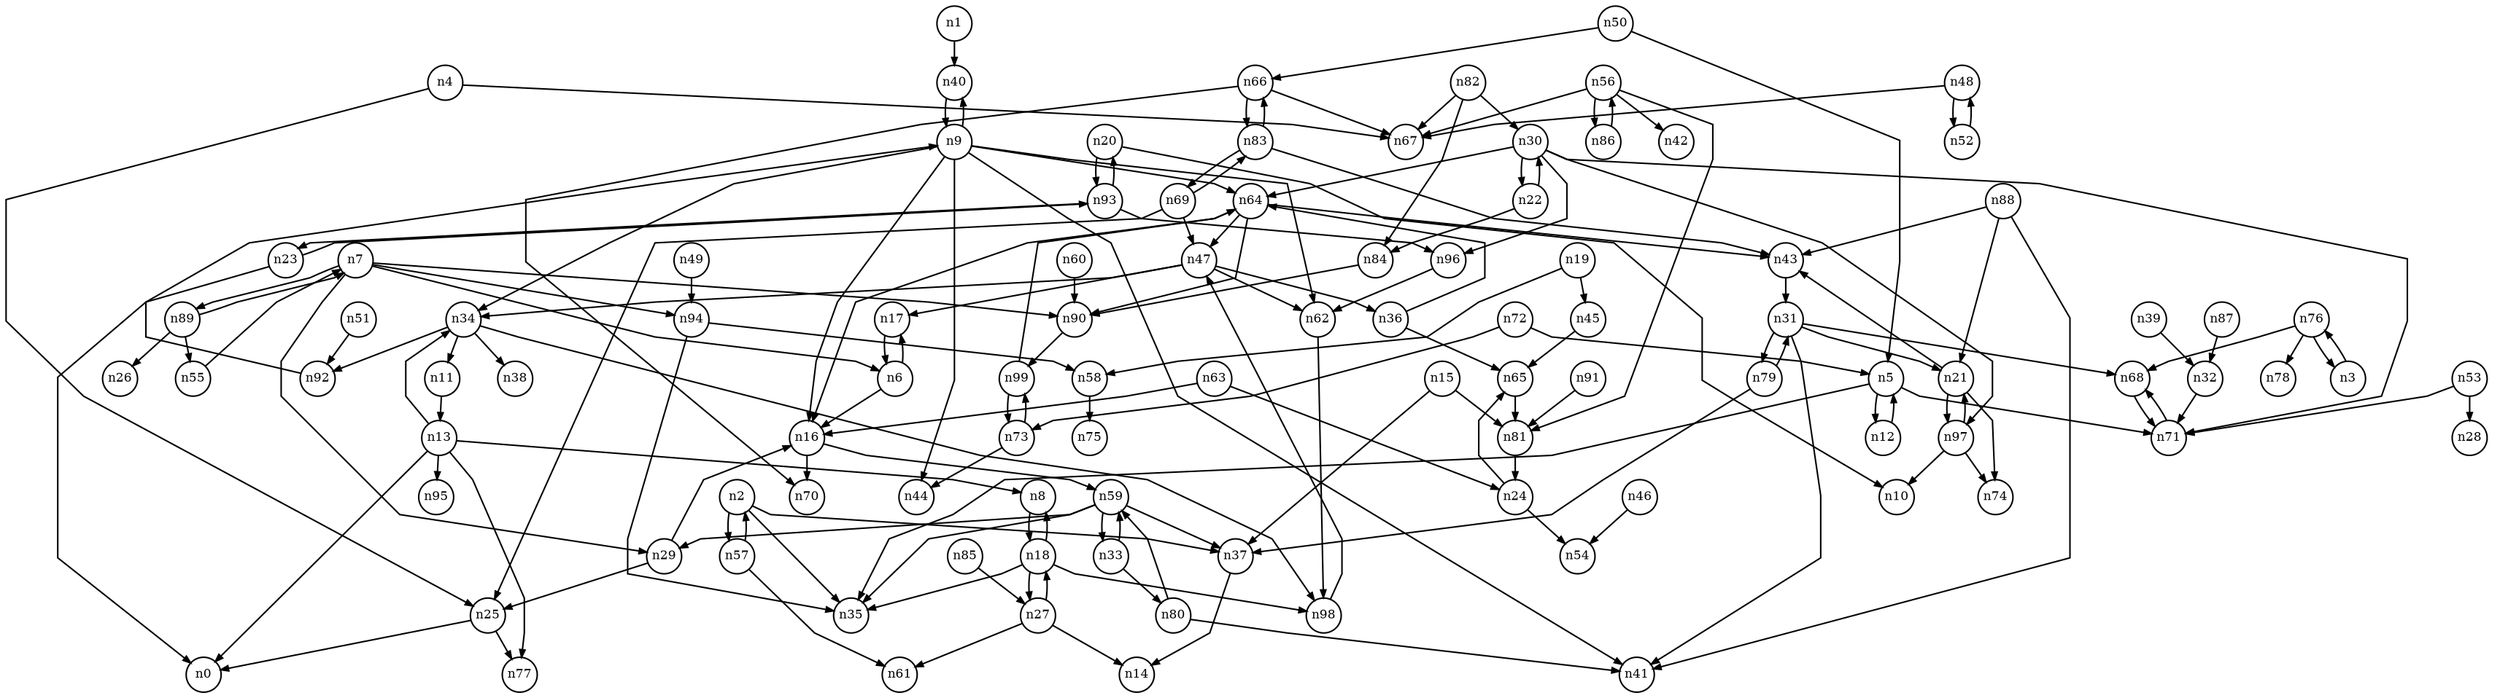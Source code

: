 digraph G{
splines=polyline;
ranksep=0.22;
nodesep=0.22;
nodesize=0.32;
fontsize=8
edge [arrowsize=0.5]
node [fontsize=8 shape=circle width=0.32 fixedsize=shape];

n40 -> n9
n1 -> n40
n2 -> n35
n2 -> n37
n2 -> n57
n37 -> n14
n57 -> n61
n57 -> n2
n76 -> n68
n76 -> n78
n76 -> n3
n3 -> n76
n25 -> n0
n25 -> n77
n4 -> n25
n4 -> n67
n5 -> n35
n5 -> n71
n5 -> n12
n71 -> n68
n16 -> n70
n16 -> n59
n6 -> n16
n6 -> n17
n17 -> n6
n7 -> n6
n7 -> n29
n7 -> n89
n7 -> n90
n7 -> n94
n29 -> n16
n29 -> n25
n89 -> n26
n89 -> n55
n89 -> n7
n90 -> n99
n94 -> n35
n94 -> n58
n9 -> n16
n9 -> n34
n9 -> n41
n9 -> n44
n9 -> n62
n9 -> n64
n9 -> n40
n34 -> n11
n34 -> n38
n34 -> n92
n34 -> n98
n62 -> n98
n64 -> n16
n64 -> n43
n64 -> n90
n64 -> n47
n12 -> n5
n13 -> n0
n13 -> n8
n13 -> n34
n13 -> n77
n13 -> n95
n8 -> n18
n15 -> n37
n15 -> n81
n81 -> n24
n18 -> n8
n18 -> n27
n18 -> n35
n18 -> n98
n27 -> n14
n27 -> n61
n27 -> n18
n98 -> n47
n45 -> n65
n19 -> n45
n19 -> n58
n58 -> n75
n20 -> n10
n20 -> n93
n93 -> n23
n93 -> n96
n93 -> n20
n43 -> n31
n21 -> n43
n21 -> n74
n21 -> n97
n97 -> n10
n97 -> n74
n97 -> n21
n30 -> n64
n30 -> n71
n30 -> n96
n30 -> n97
n30 -> n22
n22 -> n30
n22 -> n84
n84 -> n90
n23 -> n0
n23 -> n93
n24 -> n54
n24 -> n65
n65 -> n81
n96 -> n62
n31 -> n21
n31 -> n41
n31 -> n68
n31 -> n79
n68 -> n71
n79 -> n37
n79 -> n31
n32 -> n71
n80 -> n41
n80 -> n59
n33 -> n80
n33 -> n59
n11 -> n13
n92 -> n9
n36 -> n64
n36 -> n65
n39 -> n32
n46 -> n54
n47 -> n17
n47 -> n34
n47 -> n36
n47 -> n62
n52 -> n48
n48 -> n52
n48 -> n67
n49 -> n94
n50 -> n5
n50 -> n66
n66 -> n67
n66 -> n70
n66 -> n83
n51 -> n92
n53 -> n28
n53 -> n71
n56 -> n42
n56 -> n67
n56 -> n81
n56 -> n86
n86 -> n56
n59 -> n29
n59 -> n33
n59 -> n35
n59 -> n37
n60 -> n90
n63 -> n16
n63 -> n24
n69 -> n25
n69 -> n47
n69 -> n83
n83 -> n43
n83 -> n66
n83 -> n69
n72 -> n5
n72 -> n73
n73 -> n44
n73 -> n99
n99 -> n64
n99 -> n73
n82 -> n30
n82 -> n67
n82 -> n84
n85 -> n27
n87 -> n32
n88 -> n21
n88 -> n41
n88 -> n43
n55 -> n7
n91 -> n81
}
